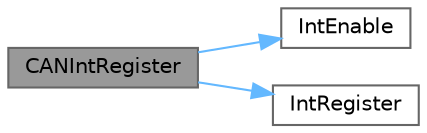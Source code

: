 digraph "CANIntRegister"
{
 // LATEX_PDF_SIZE
  bgcolor="transparent";
  edge [fontname=Helvetica,fontsize=10,labelfontname=Helvetica,labelfontsize=10];
  node [fontname=Helvetica,fontsize=10,shape=box,height=0.2,width=0.4];
  rankdir="LR";
  Node1 [id="Node000001",label="CANIntRegister",height=0.2,width=0.4,color="gray40", fillcolor="grey60", style="filled", fontcolor="black",tooltip=" "];
  Node1 -> Node2 [id="edge1_Node000001_Node000002",color="steelblue1",style="solid",tooltip=" "];
  Node2 [id="Node000002",label="IntEnable",height=0.2,width=0.4,color="grey40", fillcolor="white", style="filled",URL="$group__interrupt__api.html#ga49fc9c3d1a0f8c42a20249f8c5d360ce",tooltip=" "];
  Node1 -> Node3 [id="edge2_Node000001_Node000003",color="steelblue1",style="solid",tooltip=" "];
  Node3 [id="Node000003",label="IntRegister",height=0.2,width=0.4,color="grey40", fillcolor="white", style="filled",URL="$group__interrupt__api.html#ga0a32aafea7f4904d2a64ee18b45f96c9",tooltip=" "];
}
